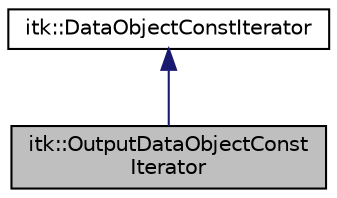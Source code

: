 digraph "itk::OutputDataObjectConstIterator"
{
 // LATEX_PDF_SIZE
  edge [fontname="Helvetica",fontsize="10",labelfontname="Helvetica",labelfontsize="10"];
  node [fontname="Helvetica",fontsize="10",shape=record];
  Node1 [label="itk::OutputDataObjectConst\lIterator",height=0.2,width=0.4,color="black", fillcolor="grey75", style="filled", fontcolor="black",tooltip="A forward iterator over outputs of a ProcessObject."];
  Node2 -> Node1 [dir="back",color="midnightblue",fontsize="10",style="solid",fontname="Helvetica"];
  Node2 [label="itk::DataObjectConstIterator",height=0.2,width=0.4,color="black", fillcolor="white", style="filled",URL="$classitk_1_1DataObjectConstIterator.html",tooltip="A forward iterator over the DataObject of a ProcessObject."];
}

